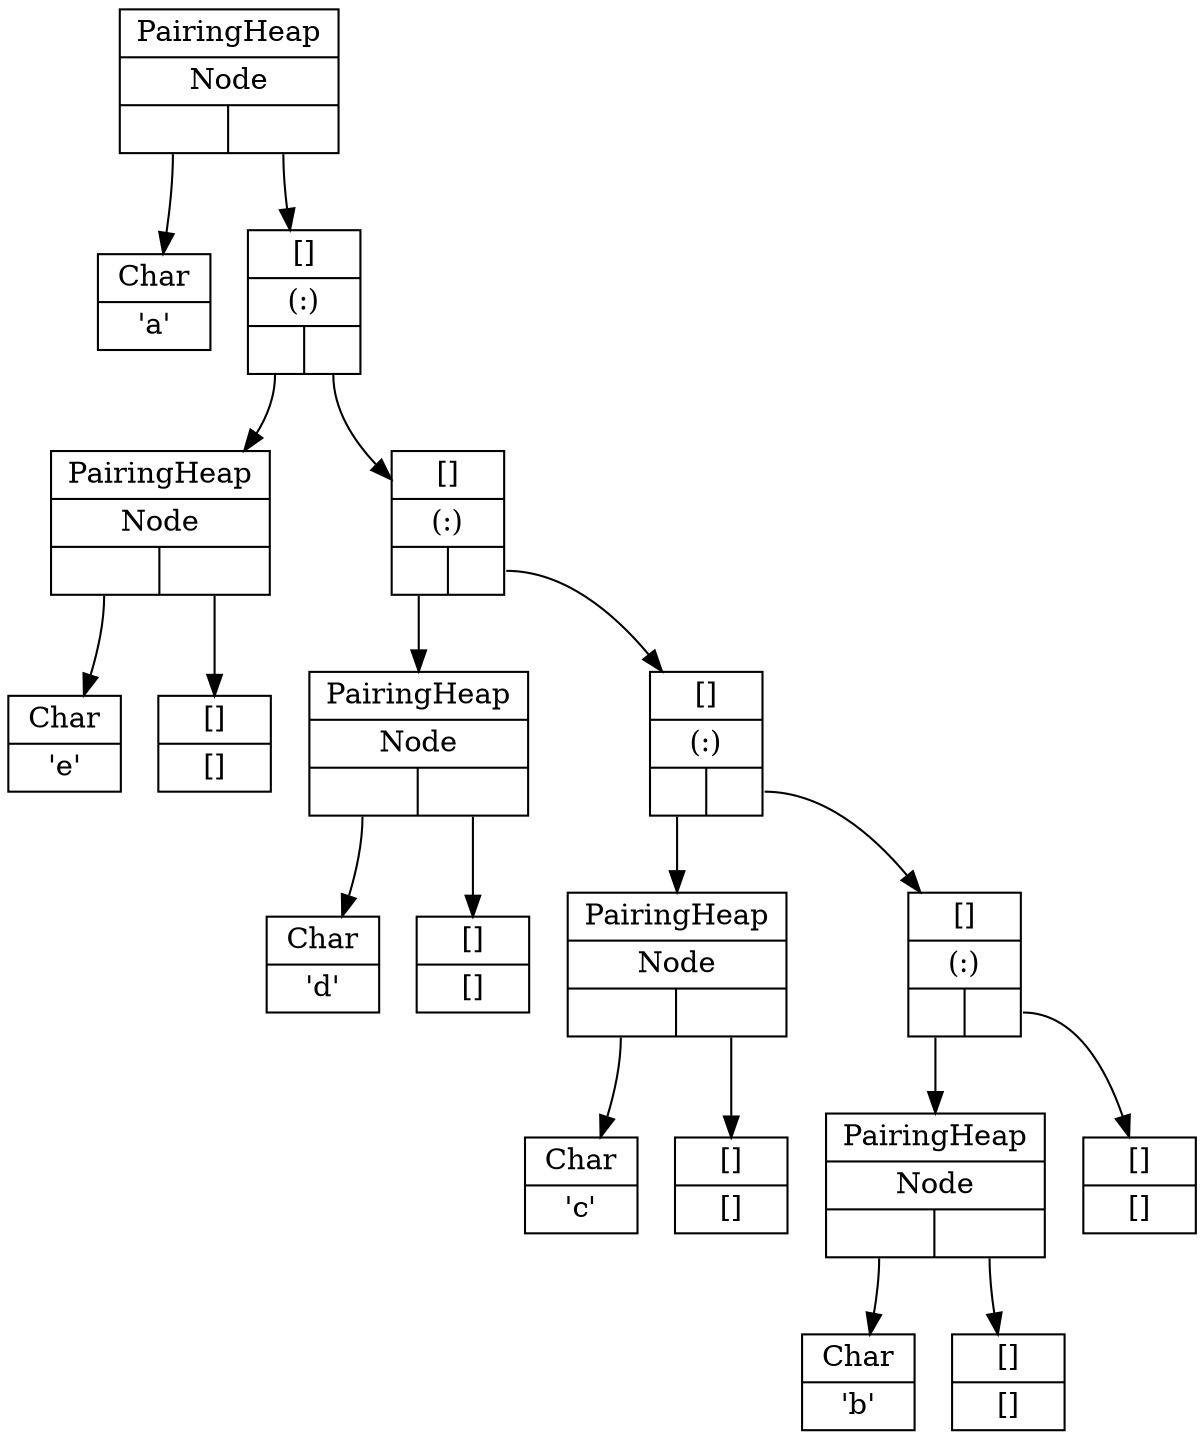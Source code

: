 digraph {
    node [shape=record];
    0 [label="{Char|'a'}"];
    1 [label="{Char|'e'}"];
    2 [label="{[]|[]}"];
    3 [label="{PairingHeap|Node|{<0>|<1>}}"];
    3 -> 1 [tailport=0];
    3 -> 2 [tailport=1];
    4 [label="{Char|'d'}"];
    5 [label="{[]|[]}"];
    6 [label="{PairingHeap|Node|{<0>|<1>}}"];
    6 -> 4 [tailport=0];
    6 -> 5 [tailport=1];
    7 [label="{Char|'c'}"];
    8 [label="{[]|[]}"];
    9 [label="{PairingHeap|Node|{<0>|<1>}}"];
    9 -> 7 [tailport=0];
    9 -> 8 [tailport=1];
    10 [label="{Char|'b'}"];
    11 [label="{[]|[]}"];
    12 [label="{PairingHeap|Node|{<0>|<1>}}"];
    12 -> 10 [tailport=0];
    12 -> 11 [tailport=1];
    13 [label="{[]|[]}"];
    14 [label="{[]|(:)|{<0>|<1>}}"];
    14 -> 12 [tailport=0];
    14 -> 13 [tailport=1];
    15 [label="{[]|(:)|{<0>|<1>}}"];
    15 -> 9 [tailport=0];
    15 -> 14 [tailport=1];
    16 [label="{[]|(:)|{<0>|<1>}}"];
    16 -> 6 [tailport=0];
    16 -> 15 [tailport=1];
    17 [label="{[]|(:)|{<0>|<1>}}"];
    17 -> 3 [tailport=0];
    17 -> 16 [tailport=1];
    18 [label="{PairingHeap|Node|{<0>|<1>}}"];
    18 -> 0 [tailport=0];
    18 -> 17 [tailport=1];
}